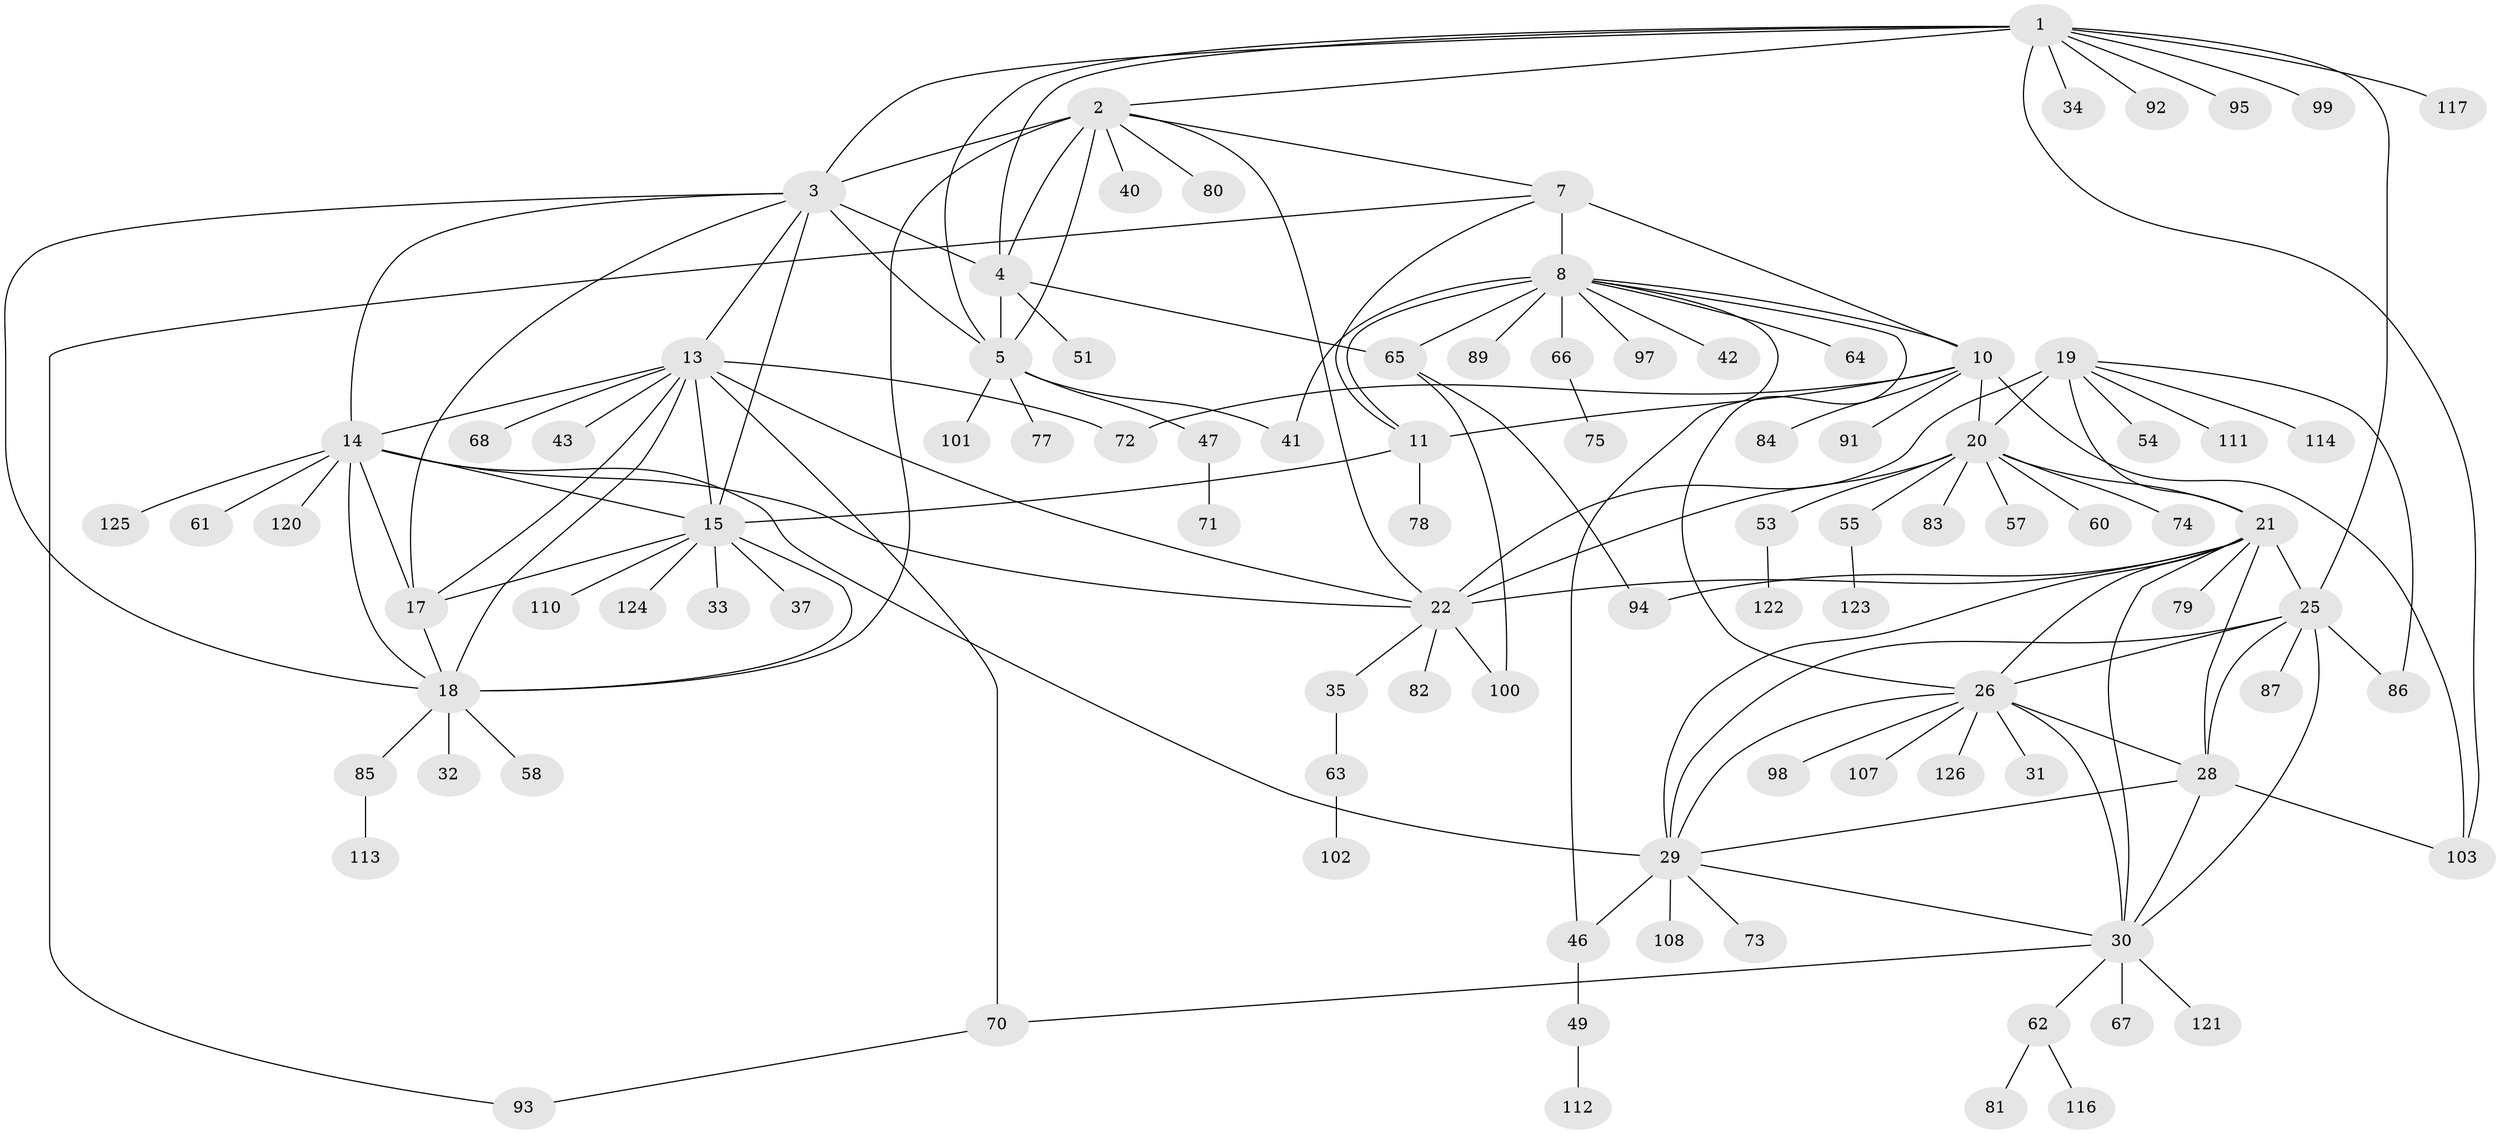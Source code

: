 // original degree distribution, {13: 0.015748031496062992, 11: 0.03937007874015748, 6: 0.047244094488188976, 8: 0.031496062992125984, 7: 0.03937007874015748, 5: 0.007874015748031496, 9: 0.023622047244094488, 10: 0.031496062992125984, 1: 0.5590551181102362, 2: 0.13385826771653545, 4: 0.015748031496062992, 3: 0.05511811023622047}
// Generated by graph-tools (version 1.1) at 2025/42/03/06/25 10:42:10]
// undirected, 97 vertices, 147 edges
graph export_dot {
graph [start="1"]
  node [color=gray90,style=filled];
  1 [super="+69"];
  2 [super="+56"];
  3 [super="+16"];
  4 [super="+45"];
  5 [super="+6"];
  7 [super="+12"];
  8 [super="+9"];
  10 [super="+38"];
  11 [super="+127"];
  13 [super="+44"];
  14 [super="+52"];
  15 [super="+104"];
  17 [super="+36"];
  18 [super="+50"];
  19 [super="+90"];
  20 [super="+23"];
  21 [super="+27"];
  22 [super="+24"];
  25 [super="+119"];
  26 [super="+105"];
  28 [super="+109"];
  29 [super="+96"];
  30 [super="+39"];
  31;
  32;
  33;
  34;
  35 [super="+48"];
  37;
  40;
  41;
  42;
  43;
  46;
  47 [super="+59"];
  49 [super="+76"];
  51 [super="+106"];
  53;
  54;
  55;
  57;
  58;
  60;
  61;
  62;
  63 [super="+88"];
  64;
  65;
  66;
  67;
  68;
  70;
  71;
  72;
  73;
  74;
  75;
  77;
  78;
  79;
  80;
  81;
  82;
  83;
  84;
  85;
  86;
  87;
  89;
  91;
  92;
  93;
  94;
  95 [super="+118"];
  97;
  98;
  99;
  100 [super="+115"];
  101;
  102;
  103;
  107;
  108;
  110;
  111;
  112;
  113;
  114;
  116;
  117;
  120;
  121;
  122;
  123;
  124;
  125;
  126;
  1 -- 2;
  1 -- 3;
  1 -- 4;
  1 -- 5 [weight=2];
  1 -- 25;
  1 -- 34;
  1 -- 92;
  1 -- 95;
  1 -- 99;
  1 -- 103;
  1 -- 117;
  2 -- 3;
  2 -- 4;
  2 -- 5 [weight=2];
  2 -- 7;
  2 -- 22;
  2 -- 40;
  2 -- 80;
  2 -- 18;
  3 -- 4;
  3 -- 5 [weight=2];
  3 -- 17;
  3 -- 18;
  3 -- 13;
  3 -- 14;
  3 -- 15;
  4 -- 5 [weight=2];
  4 -- 51;
  4 -- 65;
  5 -- 41;
  5 -- 77;
  5 -- 101;
  5 -- 47;
  7 -- 8 [weight=4];
  7 -- 10 [weight=2];
  7 -- 11 [weight=2];
  7 -- 93;
  8 -- 10 [weight=2];
  8 -- 11 [weight=2];
  8 -- 89;
  8 -- 64;
  8 -- 65;
  8 -- 66;
  8 -- 97;
  8 -- 41;
  8 -- 42;
  8 -- 46;
  8 -- 26;
  10 -- 11;
  10 -- 72;
  10 -- 84;
  10 -- 91;
  10 -- 103;
  10 -- 20;
  11 -- 15;
  11 -- 78;
  13 -- 14;
  13 -- 15;
  13 -- 17;
  13 -- 18;
  13 -- 43;
  13 -- 68;
  13 -- 72;
  13 -- 70;
  13 -- 22;
  14 -- 15;
  14 -- 17;
  14 -- 18;
  14 -- 22;
  14 -- 29;
  14 -- 61;
  14 -- 120;
  14 -- 125;
  15 -- 17;
  15 -- 18;
  15 -- 33;
  15 -- 37;
  15 -- 110;
  15 -- 124;
  17 -- 18;
  18 -- 32;
  18 -- 58;
  18 -- 85;
  19 -- 20 [weight=2];
  19 -- 21;
  19 -- 22 [weight=2];
  19 -- 54;
  19 -- 86;
  19 -- 111;
  19 -- 114;
  20 -- 21 [weight=2];
  20 -- 22 [weight=4];
  20 -- 57;
  20 -- 60;
  20 -- 74;
  20 -- 83;
  20 -- 53;
  20 -- 55;
  21 -- 22 [weight=2];
  21 -- 79;
  21 -- 30;
  21 -- 25;
  21 -- 26;
  21 -- 28;
  21 -- 29;
  21 -- 94;
  22 -- 82;
  22 -- 35;
  22 -- 100;
  25 -- 26;
  25 -- 28;
  25 -- 29;
  25 -- 30;
  25 -- 86;
  25 -- 87;
  26 -- 28;
  26 -- 29;
  26 -- 30;
  26 -- 31;
  26 -- 98;
  26 -- 107;
  26 -- 126;
  28 -- 29;
  28 -- 30;
  28 -- 103;
  29 -- 30;
  29 -- 46;
  29 -- 73;
  29 -- 108;
  30 -- 62;
  30 -- 67;
  30 -- 70;
  30 -- 121;
  35 -- 63;
  46 -- 49;
  47 -- 71;
  49 -- 112;
  53 -- 122;
  55 -- 123;
  62 -- 81;
  62 -- 116;
  63 -- 102;
  65 -- 94;
  65 -- 100;
  66 -- 75;
  70 -- 93;
  85 -- 113;
}
